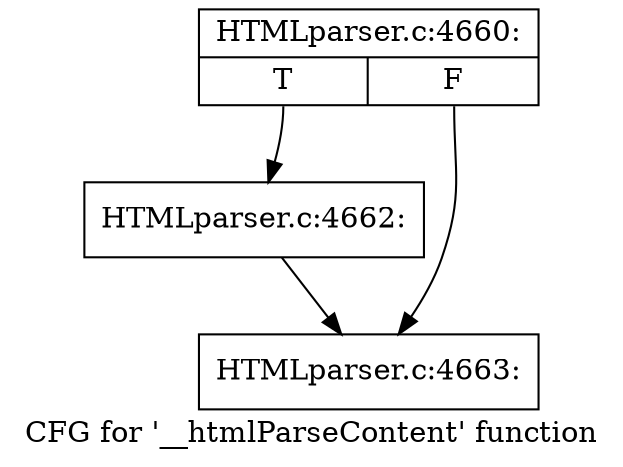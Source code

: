 digraph "CFG for '__htmlParseContent' function" {
	label="CFG for '__htmlParseContent' function";

	Node0x3a6cdd0 [shape=record,label="{HTMLparser.c:4660:|{<s0>T|<s1>F}}"];
	Node0x3a6cdd0:s0 -> Node0x3c9d450;
	Node0x3a6cdd0:s1 -> Node0x3a6ce60;
	Node0x3c9d450 [shape=record,label="{HTMLparser.c:4662:}"];
	Node0x3c9d450 -> Node0x3a6ce60;
	Node0x3a6ce60 [shape=record,label="{HTMLparser.c:4663:}"];
}
